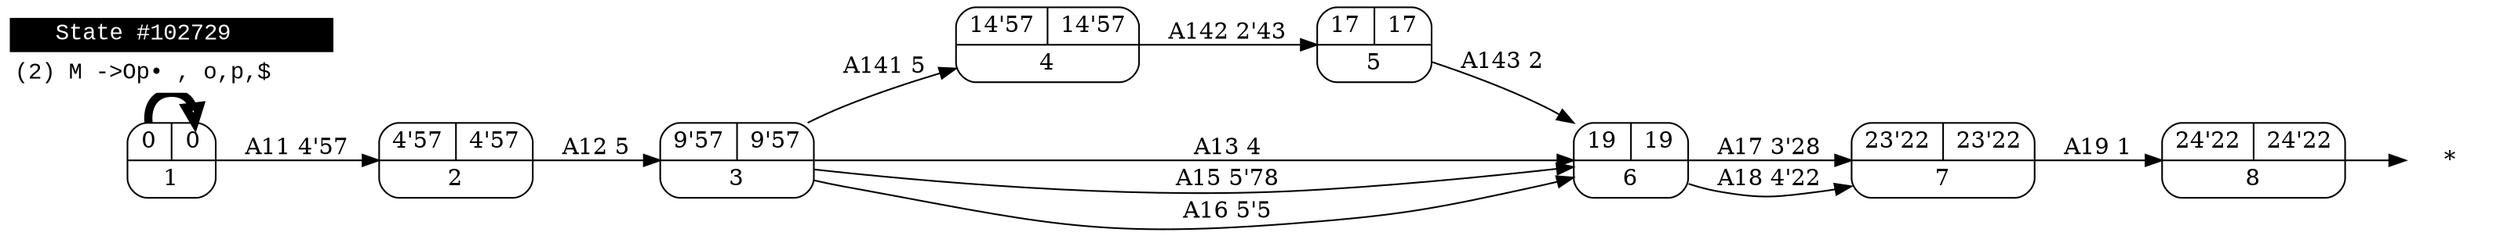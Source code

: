 digraph grafo_inicial {
	rankdir = LR; node[style=rounded]
	"*" [shape=plaintext]
	1 [shape=record, label="{ 0 | 0 } | 1"];
	2 [shape=record, label="{ 4'57 | 4'57 } | 2"];
	3 [shape=record, label="{ 9'57 | 9'57 } | 3"];
	4 [shape=record, label="{ 14'57 | 14'57 } | 4"];
	5 [shape=record, label="{ 17 | 17 } | 5"];
	6 [shape=record, label="{ 19 | 19 } | 6"];
	7 [shape=record, label="{ 23'22 | 23'22 } | 7"];
	8 [shape=record, label="{ 24'22 | 24'22 } | 8"];
	node [shape = circle];
	1 -> 1 [style = "filled, bold" penwidth = 5 fillcolor = "white" fontname = "Courier New" shape = "Mrecord" label =<<table border="0" cellborder="0" cellpadding="3" bgcolor="white"><tr><td bgcolor="black" align="center" colspan="2"><font color="white">State #102729</font>
    </td></tr><tr><td align="left" port="r2">&#40;2&#41; M -&gt;Op&bull; , o,p,$
    </td></tr></table>> ];
	1 -> 2 [label = "A11 4'57"];
	2 -> 3 [label = "A12 5"];
	3 -> 6 [label = "A13 4"];
	3 -> 4 [label = "A141 5"];
	3 -> 6 [label = "A15 5'78"];
	3 -> 6 [label = "A16 5'5"];
	4 -> 5 [label = "A142 2'43"];
	5 -> 6 [label = "A143 2"];
	6 -> 7 [label = "A17 3'28"];
	6 -> 7 [label = "A18 4'22"];
	7 -> 8 [label = "A19 1"];
	8 -> "*";
}

